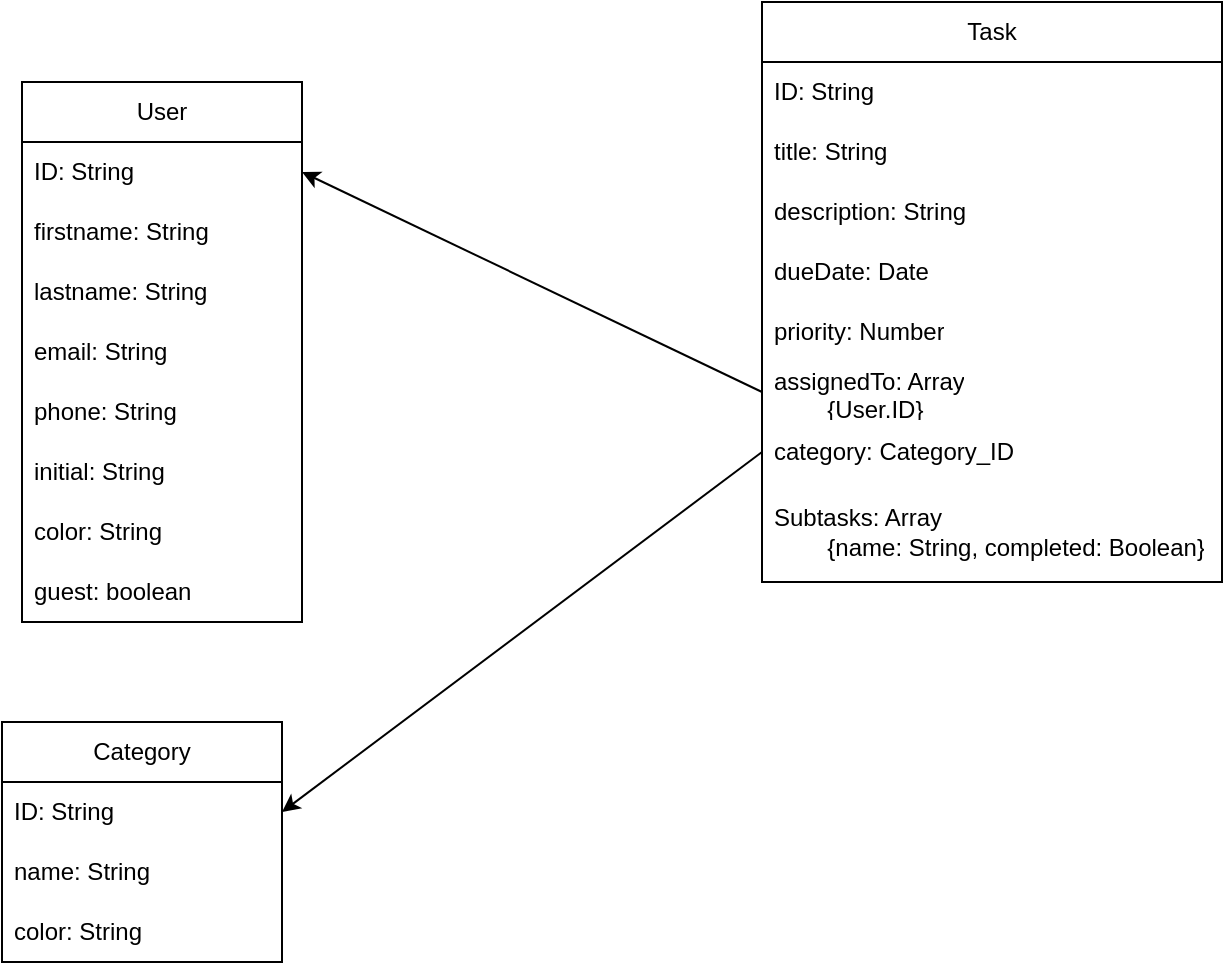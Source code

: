 <mxfile version="22.0.3" type="device">
  <diagram name="Seite-1" id="2ie-PBrmoowsLP8_nIf3">
    <mxGraphModel dx="1098" dy="828" grid="1" gridSize="10" guides="1" tooltips="1" connect="1" arrows="1" fold="1" page="1" pageScale="1" pageWidth="827" pageHeight="1169" math="0" shadow="0">
      <root>
        <mxCell id="0" />
        <mxCell id="1" parent="0" />
        <mxCell id="pVxBrqkNK07LTv-ggQiq-1" value="User" style="swimlane;fontStyle=0;childLayout=stackLayout;horizontal=1;startSize=30;horizontalStack=0;resizeParent=1;resizeParentMax=0;resizeLast=0;collapsible=1;marginBottom=0;whiteSpace=wrap;html=1;" parent="1" vertex="1">
          <mxGeometry x="60" y="190" width="140" height="270" as="geometry" />
        </mxCell>
        <mxCell id="pVxBrqkNK07LTv-ggQiq-2" value="ID: String" style="text;strokeColor=none;fillColor=none;align=left;verticalAlign=middle;spacingLeft=4;spacingRight=4;overflow=hidden;points=[[0,0.5],[1,0.5]];portConstraint=eastwest;rotatable=0;whiteSpace=wrap;html=1;" parent="pVxBrqkNK07LTv-ggQiq-1" vertex="1">
          <mxGeometry y="30" width="140" height="30" as="geometry" />
        </mxCell>
        <mxCell id="pVxBrqkNK07LTv-ggQiq-3" value="firstname: String" style="text;strokeColor=none;fillColor=none;align=left;verticalAlign=middle;spacingLeft=4;spacingRight=4;overflow=hidden;points=[[0,0.5],[1,0.5]];portConstraint=eastwest;rotatable=0;whiteSpace=wrap;html=1;" parent="pVxBrqkNK07LTv-ggQiq-1" vertex="1">
          <mxGeometry y="60" width="140" height="30" as="geometry" />
        </mxCell>
        <mxCell id="pVxBrqkNK07LTv-ggQiq-4" value="lastname: String" style="text;strokeColor=none;fillColor=none;align=left;verticalAlign=middle;spacingLeft=4;spacingRight=4;overflow=hidden;points=[[0,0.5],[1,0.5]];portConstraint=eastwest;rotatable=0;whiteSpace=wrap;html=1;" parent="pVxBrqkNK07LTv-ggQiq-1" vertex="1">
          <mxGeometry y="90" width="140" height="30" as="geometry" />
        </mxCell>
        <mxCell id="pVxBrqkNK07LTv-ggQiq-6" value="email: String" style="text;strokeColor=none;fillColor=none;align=left;verticalAlign=middle;spacingLeft=4;spacingRight=4;overflow=hidden;points=[[0,0.5],[1,0.5]];portConstraint=eastwest;rotatable=0;whiteSpace=wrap;html=1;" parent="pVxBrqkNK07LTv-ggQiq-1" vertex="1">
          <mxGeometry y="120" width="140" height="30" as="geometry" />
        </mxCell>
        <mxCell id="pVxBrqkNK07LTv-ggQiq-7" value="phone: String" style="text;strokeColor=none;fillColor=none;align=left;verticalAlign=middle;spacingLeft=4;spacingRight=4;overflow=hidden;points=[[0,0.5],[1,0.5]];portConstraint=eastwest;rotatable=0;whiteSpace=wrap;html=1;" parent="pVxBrqkNK07LTv-ggQiq-1" vertex="1">
          <mxGeometry y="150" width="140" height="30" as="geometry" />
        </mxCell>
        <mxCell id="pVxBrqkNK07LTv-ggQiq-8" value="initial: String" style="text;strokeColor=none;fillColor=none;align=left;verticalAlign=middle;spacingLeft=4;spacingRight=4;overflow=hidden;points=[[0,0.5],[1,0.5]];portConstraint=eastwest;rotatable=0;whiteSpace=wrap;html=1;" parent="pVxBrqkNK07LTv-ggQiq-1" vertex="1">
          <mxGeometry y="180" width="140" height="30" as="geometry" />
        </mxCell>
        <mxCell id="pVxBrqkNK07LTv-ggQiq-9" value="color: String" style="text;strokeColor=none;fillColor=none;align=left;verticalAlign=middle;spacingLeft=4;spacingRight=4;overflow=hidden;points=[[0,0.5],[1,0.5]];portConstraint=eastwest;rotatable=0;whiteSpace=wrap;html=1;" parent="pVxBrqkNK07LTv-ggQiq-1" vertex="1">
          <mxGeometry y="210" width="140" height="30" as="geometry" />
        </mxCell>
        <mxCell id="xZM7rZuPev_NHA8r_8ru-1" value="guest: boolean" style="text;strokeColor=none;fillColor=none;align=left;verticalAlign=middle;spacingLeft=4;spacingRight=4;overflow=hidden;points=[[0,0.5],[1,0.5]];portConstraint=eastwest;rotatable=0;whiteSpace=wrap;html=1;" vertex="1" parent="pVxBrqkNK07LTv-ggQiq-1">
          <mxGeometry y="240" width="140" height="30" as="geometry" />
        </mxCell>
        <mxCell id="pVxBrqkNK07LTv-ggQiq-10" value="Task" style="swimlane;fontStyle=0;childLayout=stackLayout;horizontal=1;startSize=30;horizontalStack=0;resizeParent=1;resizeParentMax=0;resizeLast=0;collapsible=1;marginBottom=0;whiteSpace=wrap;html=1;" parent="1" vertex="1">
          <mxGeometry x="430" y="150" width="230" height="290" as="geometry" />
        </mxCell>
        <mxCell id="pVxBrqkNK07LTv-ggQiq-11" value="ID: String" style="text;strokeColor=none;fillColor=none;align=left;verticalAlign=middle;spacingLeft=4;spacingRight=4;overflow=hidden;points=[[0,0.5],[1,0.5]];portConstraint=eastwest;rotatable=0;whiteSpace=wrap;html=1;" parent="pVxBrqkNK07LTv-ggQiq-10" vertex="1">
          <mxGeometry y="30" width="230" height="30" as="geometry" />
        </mxCell>
        <mxCell id="pVxBrqkNK07LTv-ggQiq-12" value="title: String" style="text;strokeColor=none;fillColor=none;align=left;verticalAlign=middle;spacingLeft=4;spacingRight=4;overflow=hidden;points=[[0,0.5],[1,0.5]];portConstraint=eastwest;rotatable=0;whiteSpace=wrap;html=1;" parent="pVxBrqkNK07LTv-ggQiq-10" vertex="1">
          <mxGeometry y="60" width="230" height="30" as="geometry" />
        </mxCell>
        <mxCell id="pVxBrqkNK07LTv-ggQiq-13" value="description: String" style="text;strokeColor=none;fillColor=none;align=left;verticalAlign=middle;spacingLeft=4;spacingRight=4;overflow=hidden;points=[[0,0.5],[1,0.5]];portConstraint=eastwest;rotatable=0;whiteSpace=wrap;html=1;" parent="pVxBrqkNK07LTv-ggQiq-10" vertex="1">
          <mxGeometry y="90" width="230" height="30" as="geometry" />
        </mxCell>
        <mxCell id="pVxBrqkNK07LTv-ggQiq-14" value="dueDate: Date" style="text;strokeColor=none;fillColor=none;align=left;verticalAlign=middle;spacingLeft=4;spacingRight=4;overflow=hidden;points=[[0,0.5],[1,0.5]];portConstraint=eastwest;rotatable=0;whiteSpace=wrap;html=1;" parent="pVxBrqkNK07LTv-ggQiq-10" vertex="1">
          <mxGeometry y="120" width="230" height="30" as="geometry" />
        </mxCell>
        <mxCell id="pVxBrqkNK07LTv-ggQiq-15" value="priority: Number" style="text;strokeColor=none;fillColor=none;align=left;verticalAlign=middle;spacingLeft=4;spacingRight=4;overflow=hidden;points=[[0,0.5],[1,0.5]];portConstraint=eastwest;rotatable=0;whiteSpace=wrap;html=1;" parent="pVxBrqkNK07LTv-ggQiq-10" vertex="1">
          <mxGeometry y="150" width="230" height="30" as="geometry" />
        </mxCell>
        <mxCell id="pVxBrqkNK07LTv-ggQiq-16" value="assignedTo: Array&lt;br&gt;&lt;span style=&quot;white-space: pre;&quot;&gt;&#x9;&lt;/span&gt;{User.ID}" style="text;strokeColor=none;fillColor=none;align=left;verticalAlign=middle;spacingLeft=4;spacingRight=4;overflow=hidden;points=[[0,0.5],[1,0.5]];portConstraint=eastwest;rotatable=0;whiteSpace=wrap;html=1;" parent="pVxBrqkNK07LTv-ggQiq-10" vertex="1">
          <mxGeometry y="180" width="230" height="30" as="geometry" />
        </mxCell>
        <mxCell id="pVxBrqkNK07LTv-ggQiq-17" value="category: Category_ID" style="text;strokeColor=none;fillColor=none;align=left;verticalAlign=middle;spacingLeft=4;spacingRight=4;overflow=hidden;points=[[0,0.5],[1,0.5]];portConstraint=eastwest;rotatable=0;whiteSpace=wrap;html=1;" parent="pVxBrqkNK07LTv-ggQiq-10" vertex="1">
          <mxGeometry y="210" width="230" height="30" as="geometry" />
        </mxCell>
        <mxCell id="pVxBrqkNK07LTv-ggQiq-19" value="Subtasks: Array&lt;br&gt;&lt;span style=&quot;white-space: pre;&quot;&gt;&#x9;&lt;/span&gt;{name: String, completed: Boolean}" style="text;strokeColor=none;fillColor=none;align=left;verticalAlign=middle;spacingLeft=4;spacingRight=4;overflow=hidden;points=[[0,0.5],[1,0.5]];portConstraint=eastwest;rotatable=0;whiteSpace=wrap;html=1;" parent="pVxBrqkNK07LTv-ggQiq-10" vertex="1">
          <mxGeometry y="240" width="230" height="50" as="geometry" />
        </mxCell>
        <mxCell id="pVxBrqkNK07LTv-ggQiq-18" value="" style="endArrow=classic;html=1;rounded=0;entryX=1;entryY=0.5;entryDx=0;entryDy=0;exitX=0;exitY=0.5;exitDx=0;exitDy=0;" parent="1" source="pVxBrqkNK07LTv-ggQiq-16" target="pVxBrqkNK07LTv-ggQiq-2" edge="1">
          <mxGeometry width="50" height="50" relative="1" as="geometry">
            <mxPoint x="390" y="450" as="sourcePoint" />
            <mxPoint x="440" y="400" as="targetPoint" />
          </mxGeometry>
        </mxCell>
        <mxCell id="pVxBrqkNK07LTv-ggQiq-20" value="Category" style="swimlane;fontStyle=0;childLayout=stackLayout;horizontal=1;startSize=30;horizontalStack=0;resizeParent=1;resizeParentMax=0;resizeLast=0;collapsible=1;marginBottom=0;whiteSpace=wrap;html=1;" parent="1" vertex="1">
          <mxGeometry x="50" y="510" width="140" height="120" as="geometry" />
        </mxCell>
        <mxCell id="pVxBrqkNK07LTv-ggQiq-21" value="ID: String" style="text;strokeColor=none;fillColor=none;align=left;verticalAlign=middle;spacingLeft=4;spacingRight=4;overflow=hidden;points=[[0,0.5],[1,0.5]];portConstraint=eastwest;rotatable=0;whiteSpace=wrap;html=1;" parent="pVxBrqkNK07LTv-ggQiq-20" vertex="1">
          <mxGeometry y="30" width="140" height="30" as="geometry" />
        </mxCell>
        <mxCell id="pVxBrqkNK07LTv-ggQiq-22" value="name: String" style="text;strokeColor=none;fillColor=none;align=left;verticalAlign=middle;spacingLeft=4;spacingRight=4;overflow=hidden;points=[[0,0.5],[1,0.5]];portConstraint=eastwest;rotatable=0;whiteSpace=wrap;html=1;" parent="pVxBrqkNK07LTv-ggQiq-20" vertex="1">
          <mxGeometry y="60" width="140" height="30" as="geometry" />
        </mxCell>
        <mxCell id="pVxBrqkNK07LTv-ggQiq-23" value="color: String" style="text;strokeColor=none;fillColor=none;align=left;verticalAlign=middle;spacingLeft=4;spacingRight=4;overflow=hidden;points=[[0,0.5],[1,0.5]];portConstraint=eastwest;rotatable=0;whiteSpace=wrap;html=1;" parent="pVxBrqkNK07LTv-ggQiq-20" vertex="1">
          <mxGeometry y="90" width="140" height="30" as="geometry" />
        </mxCell>
        <mxCell id="pVxBrqkNK07LTv-ggQiq-28" value="" style="endArrow=classic;html=1;rounded=0;entryX=1;entryY=0.5;entryDx=0;entryDy=0;exitX=0;exitY=0.5;exitDx=0;exitDy=0;" parent="1" source="pVxBrqkNK07LTv-ggQiq-17" target="pVxBrqkNK07LTv-ggQiq-21" edge="1">
          <mxGeometry width="50" height="50" relative="1" as="geometry">
            <mxPoint x="520" y="460" as="sourcePoint" />
            <mxPoint x="570" y="410" as="targetPoint" />
          </mxGeometry>
        </mxCell>
      </root>
    </mxGraphModel>
  </diagram>
</mxfile>
